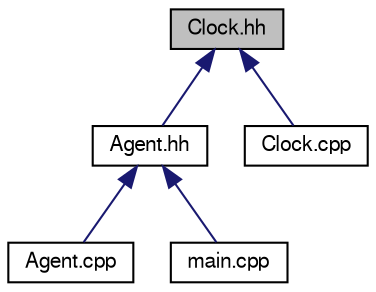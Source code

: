 digraph G
{
  edge [fontname="FreeSans",fontsize="10",labelfontname="FreeSans",labelfontsize="10"];
  node [fontname="FreeSans",fontsize="10",shape=record];
  Node1 [label="Clock.hh",height=0.2,width=0.4,color="black", fillcolor="grey75", style="filled" fontcolor="black"];
  Node1 -> Node2 [dir=back,color="midnightblue",fontsize="10",style="solid",fontname="FreeSans"];
  Node2 [label="Agent.hh",height=0.2,width=0.4,color="black", fillcolor="white", style="filled",URL="$Agent_8hh.html",tooltip="Zawiera opis klasy Agent."];
  Node2 -> Node3 [dir=back,color="midnightblue",fontsize="10",style="solid",fontname="FreeSans"];
  Node3 [label="Agent.cpp",height=0.2,width=0.4,color="black", fillcolor="white", style="filled",URL="$Agent_8cpp.html",tooltip="Zawiera implementacje klasy Agent."];
  Node2 -> Node4 [dir=back,color="midnightblue",fontsize="10",style="solid",fontname="FreeSans"];
  Node4 [label="main.cpp",height=0.2,width=0.4,color="black", fillcolor="white", style="filled",URL="$main_8cpp.html"];
  Node1 -> Node5 [dir=back,color="midnightblue",fontsize="10",style="solid",fontname="FreeSans"];
  Node5 [label="Clock.cpp",height=0.2,width=0.4,color="black", fillcolor="white", style="filled",URL="$Clock_8cpp.html",tooltip="Zawiera implementcje klasy Clock."];
}
